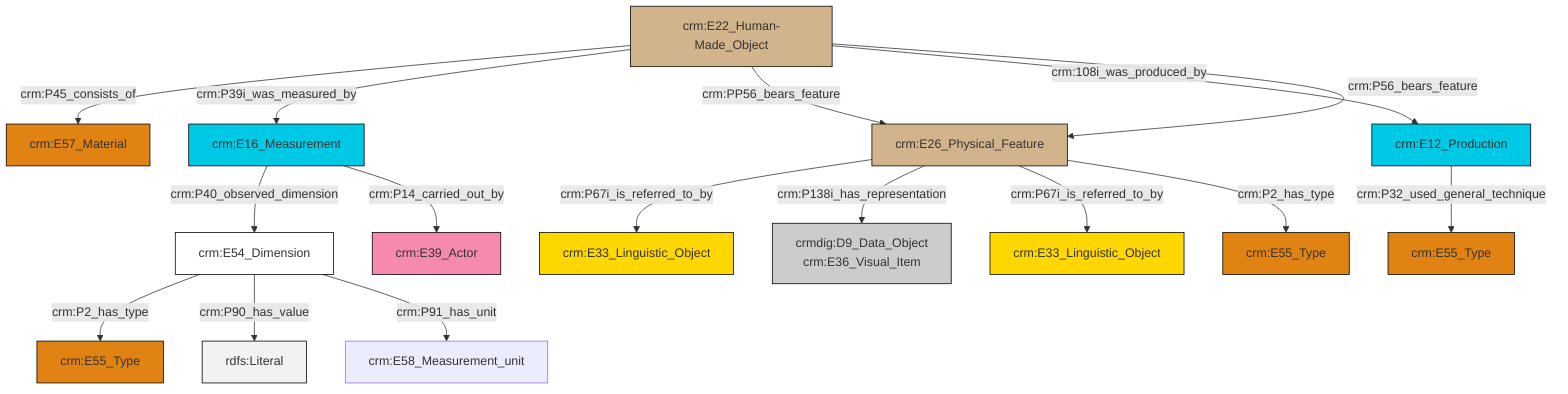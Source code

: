 graph TD
classDef Literal fill:#f2f2f2,stroke:#000000;
classDef CRM_Entity fill:#FFFFFF,stroke:#000000;
classDef Temporal_Entity fill:#00C9E6, stroke:#000000;
classDef Type fill:#E18312, stroke:#000000;
classDef Time-Span fill:#2C9C91, stroke:#000000;
classDef Appellation fill:#FFEB7F, stroke:#000000;
classDef Place fill:#008836, stroke:#000000;
classDef Persistent_Item fill:#B266B2, stroke:#000000;
classDef Conceptual_Object fill:#FFD700, stroke:#000000;
classDef Physical_Thing fill:#D2B48C, stroke:#000000;
classDef Actor fill:#f58aad, stroke:#000000;
classDef PC_Classes fill:#4ce600, stroke:#000000;
classDef Multi fill:#cccccc,stroke:#000000;

0["crm:E26_Physical_Feature"]:::Physical_Thing -->|crm:P67i_is_referred_to_by| 1["crm:E33_Linguistic_Object"]:::Conceptual_Object
2["crm:E16_Measurement"]:::Temporal_Entity -->|crm:P40_observed_dimension| 3["crm:E54_Dimension"]:::CRM_Entity
3["crm:E54_Dimension"]:::CRM_Entity -->|crm:P2_has_type| 7["crm:E55_Type"]:::Type
8["crm:E22_Human-Made_Object"]:::Physical_Thing -->|crm:P45_consists_of| 9["crm:E57_Material"]:::Type
2["crm:E16_Measurement"]:::Temporal_Entity -->|crm:P14_carried_out_by| 5["crm:E39_Actor"]:::Actor
0["crm:E26_Physical_Feature"]:::Physical_Thing -->|crm:P138i_has_representation| 13["crmdig:D9_Data_Object<br>crm:E36_Visual_Item"]:::Multi
0["crm:E26_Physical_Feature"]:::Physical_Thing -->|crm:P67i_is_referred_to_by| 14["crm:E33_Linguistic_Object"]:::Conceptual_Object
8["crm:E22_Human-Made_Object"]:::Physical_Thing -->|crm:P39i_was_measured_by| 2["crm:E16_Measurement"]:::Temporal_Entity
8["crm:E22_Human-Made_Object"]:::Physical_Thing -->|crm:PP56_bears_feature| 0["crm:E26_Physical_Feature"]:::Physical_Thing
3["crm:E54_Dimension"]:::CRM_Entity -->|crm:P90_has_value| 19[rdfs:Literal]:::Literal
3["crm:E54_Dimension"]:::CRM_Entity -->|crm:P91_has_unit| 21["crm:E58_Measurement_unit"]:::Default
8["crm:E22_Human-Made_Object"]:::Physical_Thing -->|crm:108i_was_produced_by| 22["crm:E12_Production"]:::Temporal_Entity
8["crm:E22_Human-Made_Object"]:::Physical_Thing -->|crm:P56_bears_feature| 0["crm:E26_Physical_Feature"]:::Physical_Thing
0["crm:E26_Physical_Feature"]:::Physical_Thing -->|crm:P2_has_type| 27["crm:E55_Type"]:::Type
22["crm:E12_Production"]:::Temporal_Entity -->|crm:P32_used_general_technique| 11["crm:E55_Type"]:::Type
